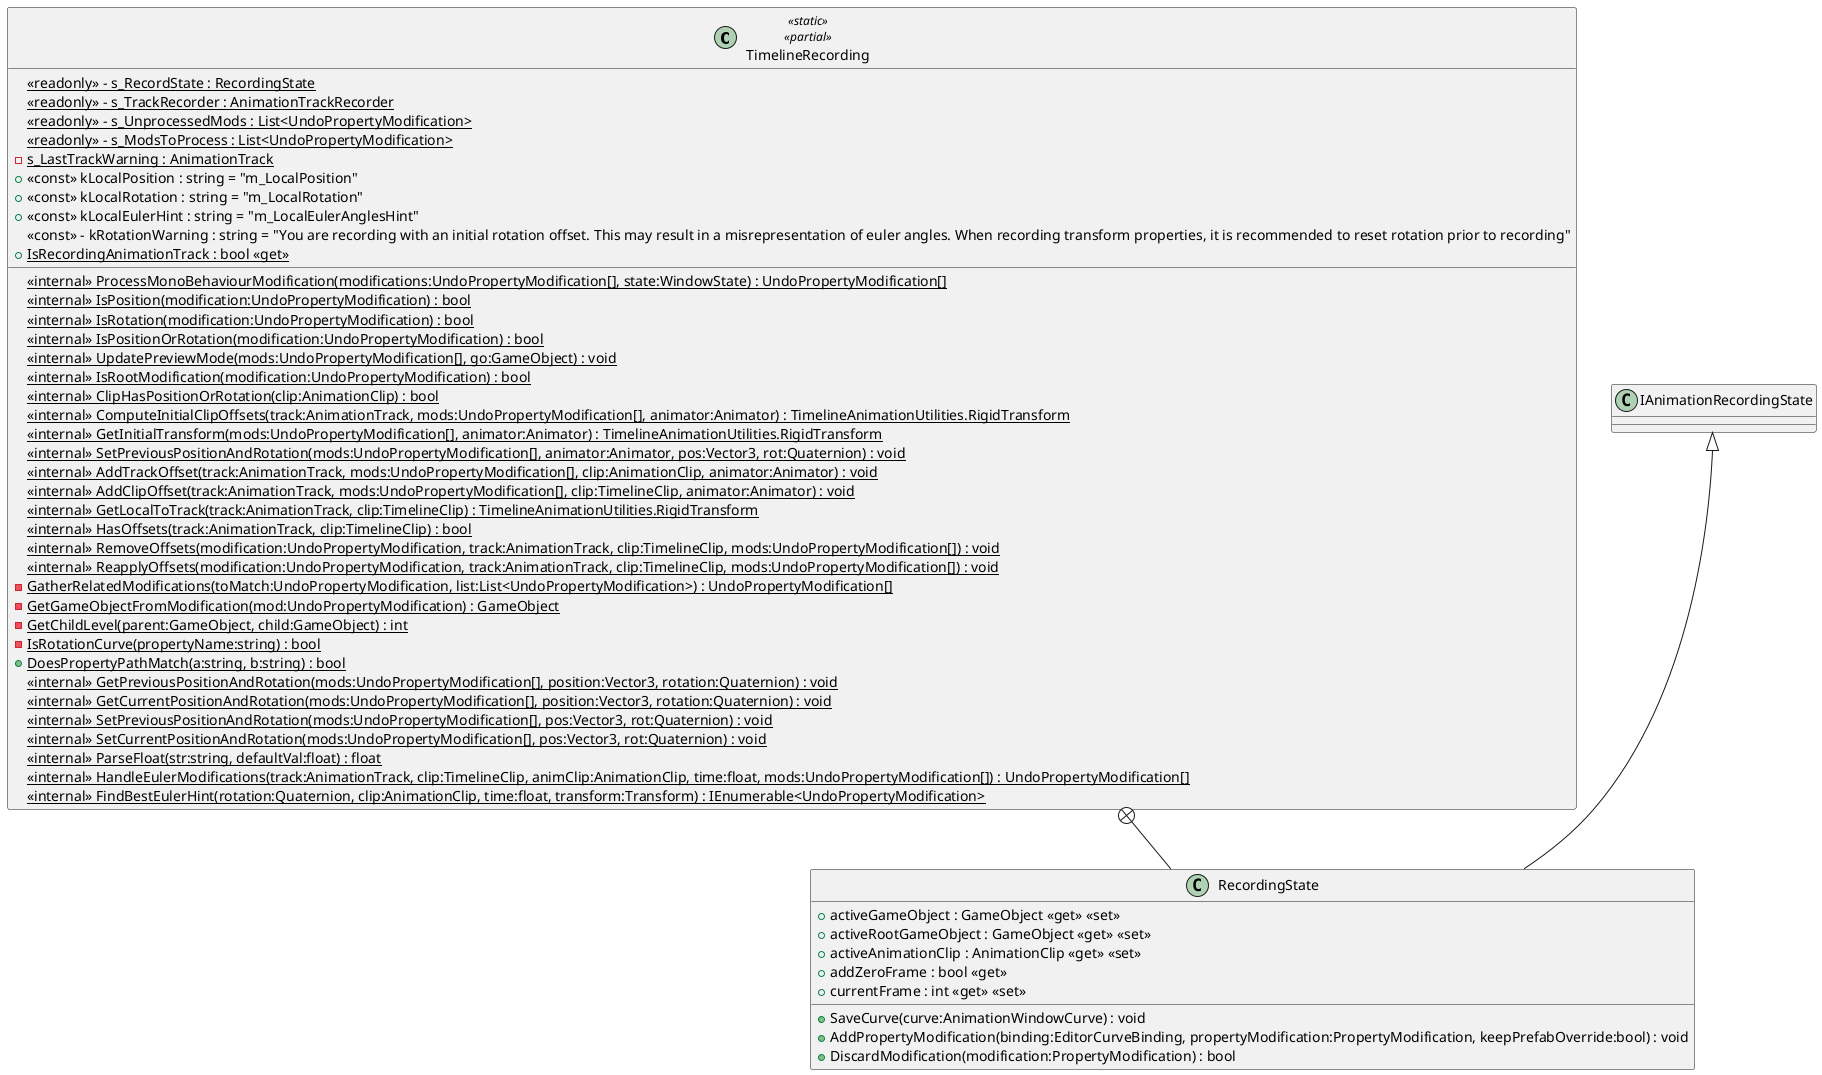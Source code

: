 @startuml
class TimelineRecording <<static>> <<partial>> {
    {static} <<readonly>> - s_RecordState : RecordingState
    {static} <<readonly>> - s_TrackRecorder : AnimationTrackRecorder
    {static} <<readonly>> - s_UnprocessedMods : List<UndoPropertyModification>
    {static} <<readonly>> - s_ModsToProcess : List<UndoPropertyModification>
    {static} - s_LastTrackWarning : AnimationTrack
    + <<const>> kLocalPosition : string = "m_LocalPosition"
    + <<const>> kLocalRotation : string = "m_LocalRotation"
    + <<const>> kLocalEulerHint : string = "m_LocalEulerAnglesHint"
    <<const>> - kRotationWarning : string = "You are recording with an initial rotation offset. This may result in a misrepresentation of euler angles. When recording transform properties, it is recommended to reset rotation prior to recording"
    + {static} IsRecordingAnimationTrack : bool <<get>>
    <<internal>> {static} ProcessMonoBehaviourModification(modifications:UndoPropertyModification[], state:WindowState) : UndoPropertyModification[]
    <<internal>> {static} IsPosition(modification:UndoPropertyModification) : bool
    <<internal>> {static} IsRotation(modification:UndoPropertyModification) : bool
    <<internal>> {static} IsPositionOrRotation(modification:UndoPropertyModification) : bool
    <<internal>> {static} UpdatePreviewMode(mods:UndoPropertyModification[], go:GameObject) : void
    <<internal>> {static} IsRootModification(modification:UndoPropertyModification) : bool
    <<internal>> {static} ClipHasPositionOrRotation(clip:AnimationClip) : bool
    <<internal>> {static} ComputeInitialClipOffsets(track:AnimationTrack, mods:UndoPropertyModification[], animator:Animator) : TimelineAnimationUtilities.RigidTransform
    <<internal>> {static} GetInitialTransform(mods:UndoPropertyModification[], animator:Animator) : TimelineAnimationUtilities.RigidTransform
    <<internal>> {static} SetPreviousPositionAndRotation(mods:UndoPropertyModification[], animator:Animator, pos:Vector3, rot:Quaternion) : void
    <<internal>> {static} AddTrackOffset(track:AnimationTrack, mods:UndoPropertyModification[], clip:AnimationClip, animator:Animator) : void
    <<internal>> {static} AddClipOffset(track:AnimationTrack, mods:UndoPropertyModification[], clip:TimelineClip, animator:Animator) : void
    <<internal>> {static} GetLocalToTrack(track:AnimationTrack, clip:TimelineClip) : TimelineAnimationUtilities.RigidTransform
    <<internal>> {static} HasOffsets(track:AnimationTrack, clip:TimelineClip) : bool
    <<internal>> {static} RemoveOffsets(modification:UndoPropertyModification, track:AnimationTrack, clip:TimelineClip, mods:UndoPropertyModification[]) : void
    <<internal>> {static} ReapplyOffsets(modification:UndoPropertyModification, track:AnimationTrack, clip:TimelineClip, mods:UndoPropertyModification[]) : void
    {static} - GatherRelatedModifications(toMatch:UndoPropertyModification, list:List<UndoPropertyModification>) : UndoPropertyModification[]
    {static} - GetGameObjectFromModification(mod:UndoPropertyModification) : GameObject
    {static} - GetChildLevel(parent:GameObject, child:GameObject) : int
    {static} - IsRotationCurve(propertyName:string) : bool
    + {static} DoesPropertyPathMatch(a:string, b:string) : bool
    <<internal>> {static} GetPreviousPositionAndRotation(mods:UndoPropertyModification[], position:Vector3, rotation:Quaternion) : void
    <<internal>> {static} GetCurrentPositionAndRotation(mods:UndoPropertyModification[], position:Vector3, rotation:Quaternion) : void
    <<internal>> {static} SetPreviousPositionAndRotation(mods:UndoPropertyModification[], pos:Vector3, rot:Quaternion) : void
    <<internal>> {static} SetCurrentPositionAndRotation(mods:UndoPropertyModification[], pos:Vector3, rot:Quaternion) : void
    <<internal>> {static} ParseFloat(str:string, defaultVal:float) : float
    <<internal>> {static} HandleEulerModifications(track:AnimationTrack, clip:TimelineClip, animClip:AnimationClip, time:float, mods:UndoPropertyModification[]) : UndoPropertyModification[]
    <<internal>> {static} FindBestEulerHint(rotation:Quaternion, clip:AnimationClip, time:float, transform:Transform) : IEnumerable<UndoPropertyModification>
}
class RecordingState {
    + activeGameObject : GameObject <<get>> <<set>>
    + activeRootGameObject : GameObject <<get>> <<set>>
    + activeAnimationClip : AnimationClip <<get>> <<set>>
    + SaveCurve(curve:AnimationWindowCurve) : void
    + AddPropertyModification(binding:EditorCurveBinding, propertyModification:PropertyModification, keepPrefabOverride:bool) : void
    + addZeroFrame : bool <<get>>
    + currentFrame : int <<get>> <<set>>
    + DiscardModification(modification:PropertyModification) : bool
}
TimelineRecording +-- RecordingState
IAnimationRecordingState <|-- RecordingState
@enduml
